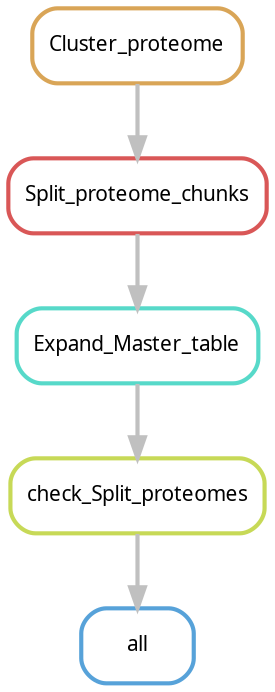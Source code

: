 digraph snakemake_dag {
    graph[bgcolor=white, margin=0];
    node[shape=box, style=rounded, fontname=sans,                 fontsize=10, penwidth=2];
    edge[penwidth=2, color=grey];
	0[label = "all", color = "0.57 0.6 0.85", style="rounded"];
	1[label = "check_Split_proteomes", color = "0.19 0.6 0.85", style="rounded"];
	2[label = "Expand_Master_table", color = "0.48 0.6 0.85", style="rounded"];
	3[label = "Split_proteome_chunks", color = "0.00 0.6 0.85", style="rounded"];
	4[label = "Cluster_proteome", color = "0.10 0.6 0.85", style="rounded"];
	1 -> 0
	2 -> 1
	3 -> 2
	4 -> 3
}            
